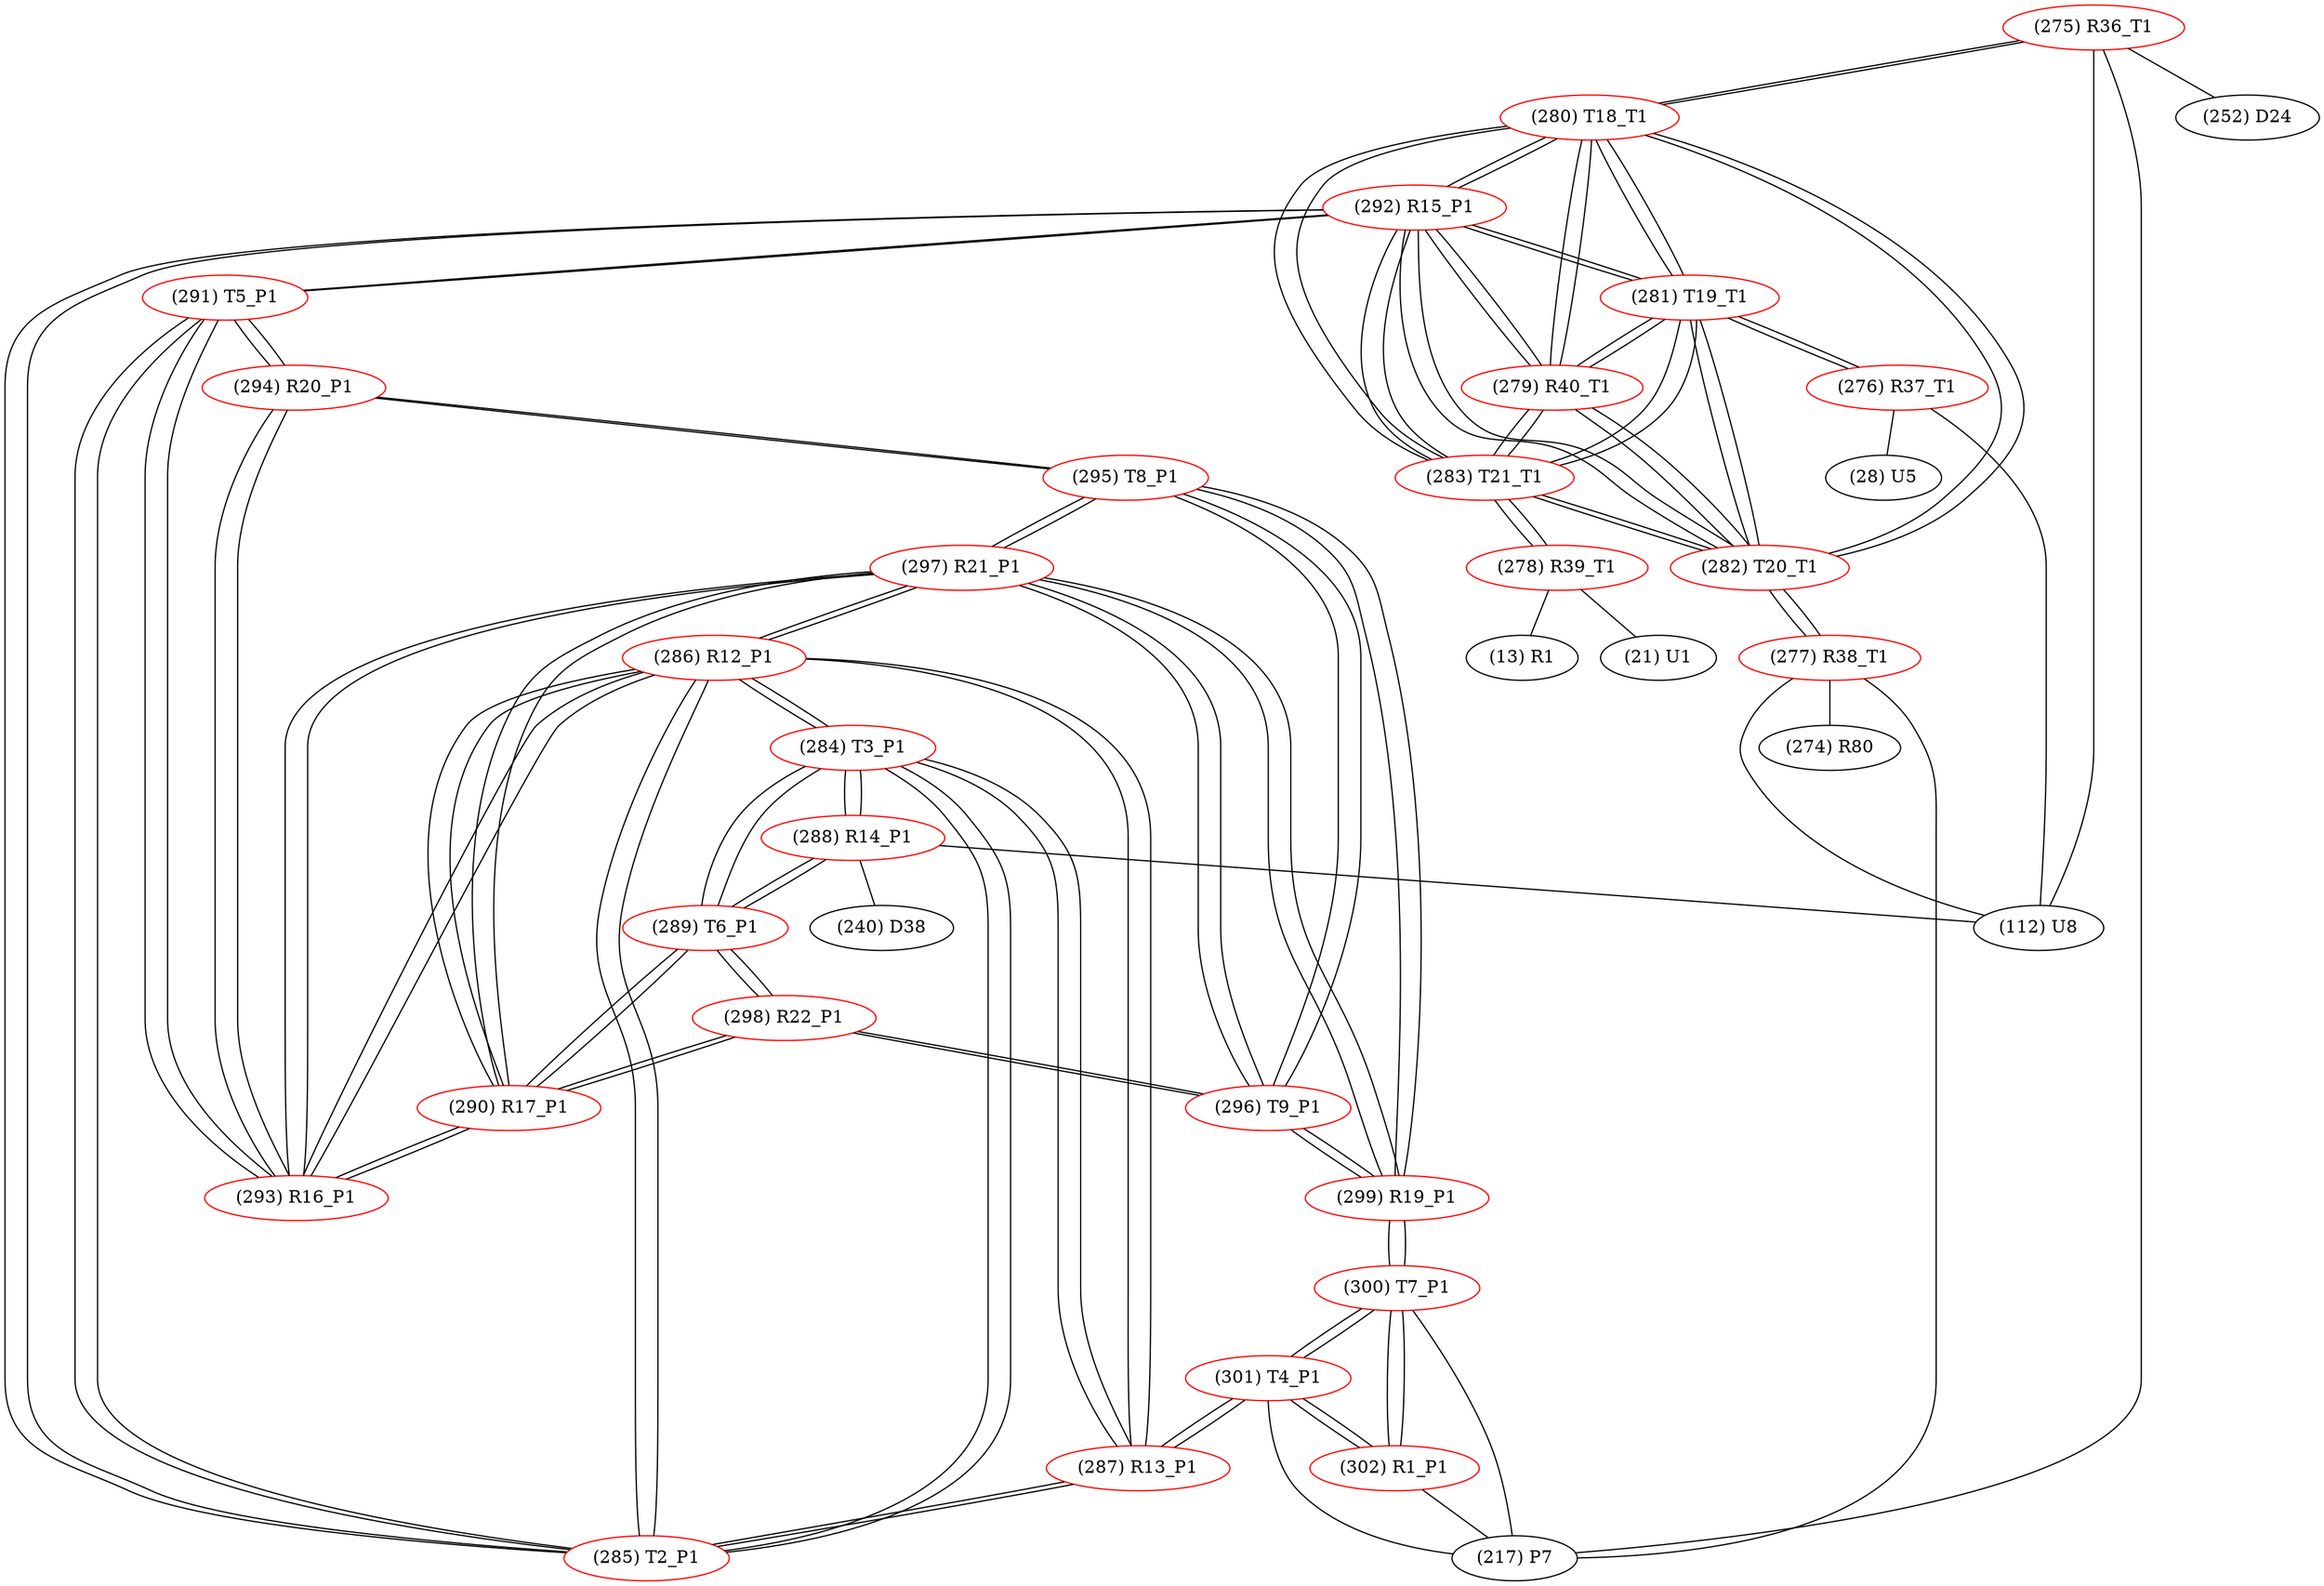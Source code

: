graph {
	275 [label="(275) R36_T1" color=red]
	217 [label="(217) P7"]
	112 [label="(112) U8"]
	252 [label="(252) D24"]
	280 [label="(280) T18_T1"]
	276 [label="(276) R37_T1" color=red]
	28 [label="(28) U5"]
	112 [label="(112) U8"]
	281 [label="(281) T19_T1"]
	277 [label="(277) R38_T1" color=red]
	112 [label="(112) U8"]
	274 [label="(274) R80"]
	217 [label="(217) P7"]
	282 [label="(282) T20_T1"]
	278 [label="(278) R39_T1" color=red]
	13 [label="(13) R1"]
	21 [label="(21) U1"]
	283 [label="(283) T21_T1"]
	279 [label="(279) R40_T1" color=red]
	292 [label="(292) R15_P1"]
	280 [label="(280) T18_T1"]
	283 [label="(283) T21_T1"]
	282 [label="(282) T20_T1"]
	281 [label="(281) T19_T1"]
	280 [label="(280) T18_T1" color=red]
	275 [label="(275) R36_T1"]
	292 [label="(292) R15_P1"]
	283 [label="(283) T21_T1"]
	282 [label="(282) T20_T1"]
	281 [label="(281) T19_T1"]
	279 [label="(279) R40_T1"]
	281 [label="(281) T19_T1" color=red]
	276 [label="(276) R37_T1"]
	292 [label="(292) R15_P1"]
	280 [label="(280) T18_T1"]
	283 [label="(283) T21_T1"]
	282 [label="(282) T20_T1"]
	279 [label="(279) R40_T1"]
	282 [label="(282) T20_T1" color=red]
	277 [label="(277) R38_T1"]
	292 [label="(292) R15_P1"]
	280 [label="(280) T18_T1"]
	283 [label="(283) T21_T1"]
	281 [label="(281) T19_T1"]
	279 [label="(279) R40_T1"]
	283 [label="(283) T21_T1" color=red]
	278 [label="(278) R39_T1"]
	292 [label="(292) R15_P1"]
	280 [label="(280) T18_T1"]
	282 [label="(282) T20_T1"]
	281 [label="(281) T19_T1"]
	279 [label="(279) R40_T1"]
	284 [label="(284) T3_P1" color=red]
	288 [label="(288) R14_P1"]
	289 [label="(289) T6_P1"]
	287 [label="(287) R13_P1"]
	286 [label="(286) R12_P1"]
	285 [label="(285) T2_P1"]
	285 [label="(285) T2_P1" color=red]
	287 [label="(287) R13_P1"]
	284 [label="(284) T3_P1"]
	286 [label="(286) R12_P1"]
	291 [label="(291) T5_P1"]
	292 [label="(292) R15_P1"]
	286 [label="(286) R12_P1" color=red]
	297 [label="(297) R21_P1"]
	293 [label="(293) R16_P1"]
	290 [label="(290) R17_P1"]
	287 [label="(287) R13_P1"]
	284 [label="(284) T3_P1"]
	285 [label="(285) T2_P1"]
	287 [label="(287) R13_P1" color=red]
	301 [label="(301) T4_P1"]
	284 [label="(284) T3_P1"]
	286 [label="(286) R12_P1"]
	285 [label="(285) T2_P1"]
	288 [label="(288) R14_P1" color=red]
	112 [label="(112) U8"]
	240 [label="(240) D38"]
	284 [label="(284) T3_P1"]
	289 [label="(289) T6_P1"]
	289 [label="(289) T6_P1" color=red]
	288 [label="(288) R14_P1"]
	284 [label="(284) T3_P1"]
	298 [label="(298) R22_P1"]
	290 [label="(290) R17_P1"]
	290 [label="(290) R17_P1" color=red]
	297 [label="(297) R21_P1"]
	293 [label="(293) R16_P1"]
	286 [label="(286) R12_P1"]
	298 [label="(298) R22_P1"]
	289 [label="(289) T6_P1"]
	291 [label="(291) T5_P1" color=red]
	285 [label="(285) T2_P1"]
	292 [label="(292) R15_P1"]
	293 [label="(293) R16_P1"]
	294 [label="(294) R20_P1"]
	292 [label="(292) R15_P1" color=red]
	280 [label="(280) T18_T1"]
	283 [label="(283) T21_T1"]
	282 [label="(282) T20_T1"]
	281 [label="(281) T19_T1"]
	279 [label="(279) R40_T1"]
	285 [label="(285) T2_P1"]
	291 [label="(291) T5_P1"]
	293 [label="(293) R16_P1" color=red]
	297 [label="(297) R21_P1"]
	286 [label="(286) R12_P1"]
	290 [label="(290) R17_P1"]
	291 [label="(291) T5_P1"]
	294 [label="(294) R20_P1"]
	294 [label="(294) R20_P1" color=red]
	295 [label="(295) T8_P1"]
	293 [label="(293) R16_P1"]
	291 [label="(291) T5_P1"]
	295 [label="(295) T8_P1" color=red]
	296 [label="(296) T9_P1"]
	297 [label="(297) R21_P1"]
	299 [label="(299) R19_P1"]
	294 [label="(294) R20_P1"]
	296 [label="(296) T9_P1" color=red]
	298 [label="(298) R22_P1"]
	297 [label="(297) R21_P1"]
	295 [label="(295) T8_P1"]
	299 [label="(299) R19_P1"]
	297 [label="(297) R21_P1" color=red]
	293 [label="(293) R16_P1"]
	286 [label="(286) R12_P1"]
	290 [label="(290) R17_P1"]
	296 [label="(296) T9_P1"]
	295 [label="(295) T8_P1"]
	299 [label="(299) R19_P1"]
	298 [label="(298) R22_P1" color=red]
	296 [label="(296) T9_P1"]
	289 [label="(289) T6_P1"]
	290 [label="(290) R17_P1"]
	299 [label="(299) R19_P1" color=red]
	296 [label="(296) T9_P1"]
	297 [label="(297) R21_P1"]
	295 [label="(295) T8_P1"]
	300 [label="(300) T7_P1"]
	300 [label="(300) T7_P1" color=red]
	302 [label="(302) R1_P1"]
	301 [label="(301) T4_P1"]
	217 [label="(217) P7"]
	299 [label="(299) R19_P1"]
	301 [label="(301) T4_P1" color=red]
	287 [label="(287) R13_P1"]
	302 [label="(302) R1_P1"]
	300 [label="(300) T7_P1"]
	217 [label="(217) P7"]
	302 [label="(302) R1_P1" color=red]
	301 [label="(301) T4_P1"]
	300 [label="(300) T7_P1"]
	217 [label="(217) P7"]
	275 -- 217
	275 -- 112
	275 -- 252
	275 -- 280
	276 -- 28
	276 -- 112
	276 -- 281
	277 -- 112
	277 -- 274
	277 -- 217
	277 -- 282
	278 -- 13
	278 -- 21
	278 -- 283
	279 -- 292
	279 -- 280
	279 -- 283
	279 -- 282
	279 -- 281
	280 -- 275
	280 -- 292
	280 -- 283
	280 -- 282
	280 -- 281
	280 -- 279
	281 -- 276
	281 -- 292
	281 -- 280
	281 -- 283
	281 -- 282
	281 -- 279
	282 -- 277
	282 -- 292
	282 -- 280
	282 -- 283
	282 -- 281
	282 -- 279
	283 -- 278
	283 -- 292
	283 -- 280
	283 -- 282
	283 -- 281
	283 -- 279
	284 -- 288
	284 -- 289
	284 -- 287
	284 -- 286
	284 -- 285
	285 -- 287
	285 -- 284
	285 -- 286
	285 -- 291
	285 -- 292
	286 -- 297
	286 -- 293
	286 -- 290
	286 -- 287
	286 -- 284
	286 -- 285
	287 -- 301
	287 -- 284
	287 -- 286
	287 -- 285
	288 -- 112
	288 -- 240
	288 -- 284
	288 -- 289
	289 -- 288
	289 -- 284
	289 -- 298
	289 -- 290
	290 -- 297
	290 -- 293
	290 -- 286
	290 -- 298
	290 -- 289
	291 -- 285
	291 -- 292
	291 -- 293
	291 -- 294
	292 -- 280
	292 -- 283
	292 -- 282
	292 -- 281
	292 -- 279
	292 -- 285
	292 -- 291
	293 -- 297
	293 -- 286
	293 -- 290
	293 -- 291
	293 -- 294
	294 -- 295
	294 -- 293
	294 -- 291
	295 -- 296
	295 -- 297
	295 -- 299
	295 -- 294
	296 -- 298
	296 -- 297
	296 -- 295
	296 -- 299
	297 -- 293
	297 -- 286
	297 -- 290
	297 -- 296
	297 -- 295
	297 -- 299
	298 -- 296
	298 -- 289
	298 -- 290
	299 -- 296
	299 -- 297
	299 -- 295
	299 -- 300
	300 -- 302
	300 -- 301
	300 -- 217
	300 -- 299
	301 -- 287
	301 -- 302
	301 -- 300
	301 -- 217
	302 -- 301
	302 -- 300
	302 -- 217
}